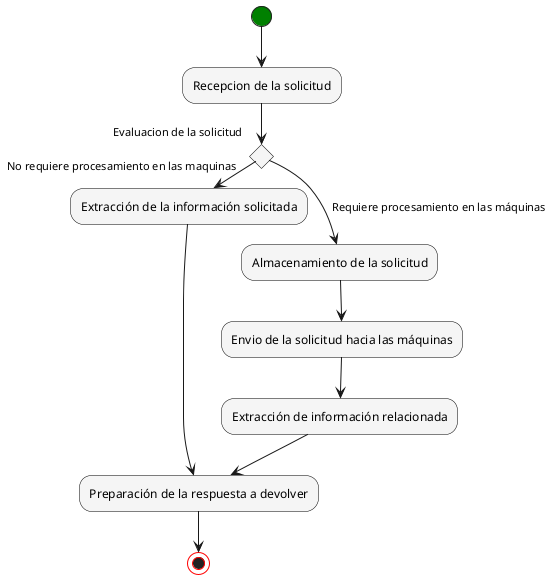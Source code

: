 @startuml High Level

skinparam ConditionStyle bold
skinparam activity {
  StartColor green
  BarColor SaddleBrown
  EndColor red
  BackgroundColor WhiteSmoke
  BorderColor Black
  FontName Arial
}

(*) --> "Recepcion de la solicitud"
--> if "Evaluacion de la solicitud" then

  -down->[Requiere procesamiento en las máquinas] "Almacenamiento de la solicitud" 
  --> "Envio de la solicitud hacia las máquinas"
  --> Extracción de información relacionada
  --> "Preparación de la respuesta a devolver"

else

  -right->[No requiere procesamiento en las maquinas] "Extracción de la información solicitada" 
  --> "Preparación de la respuesta a devolver"

endif


--> (*)
@enduml
